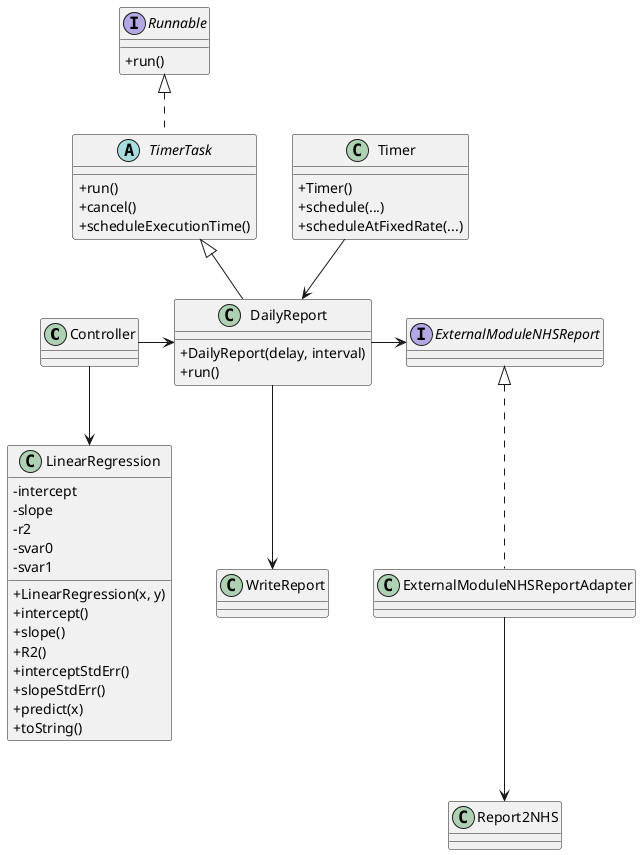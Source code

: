 @startuml

skinparam classAttributeIconSize 0

class Controller

interface Runnable {
+run()
}

abstract TimerTask {
+run()
+cancel()
+scheduleExecutionTime()
}

class DailyReport {
+DailyReport(delay, interval)
+run()
}

class Timer {
+Timer()
+schedule(...)
+scheduleAtFixedRate(...)
}

class LinearRegression {
-intercept
-slope
-r2
-svar0
-svar1
+LinearRegression(x, y)
+intercept()
+slope()
+R2()
+interceptStdErr()
+slopeStdErr()
+predict(x)
+toString()
}

class WriteReport

interface ExternalModuleNHSReport

class ExternalModuleNHSReportAdapter

class Report2NHS

Controller -> DailyReport
Controller --> LinearRegression

Runnable <|.. TimerTask
TimerTask <|-- DailyReport
Timer --> DailyReport
DailyReport --> WriteReport

DailyReport -> ExternalModuleNHSReport

ExternalModuleNHSReport <|.. ExternalModuleNHSReportAdapter
ExternalModuleNHSReportAdapter --> Report2NHS

@enduml